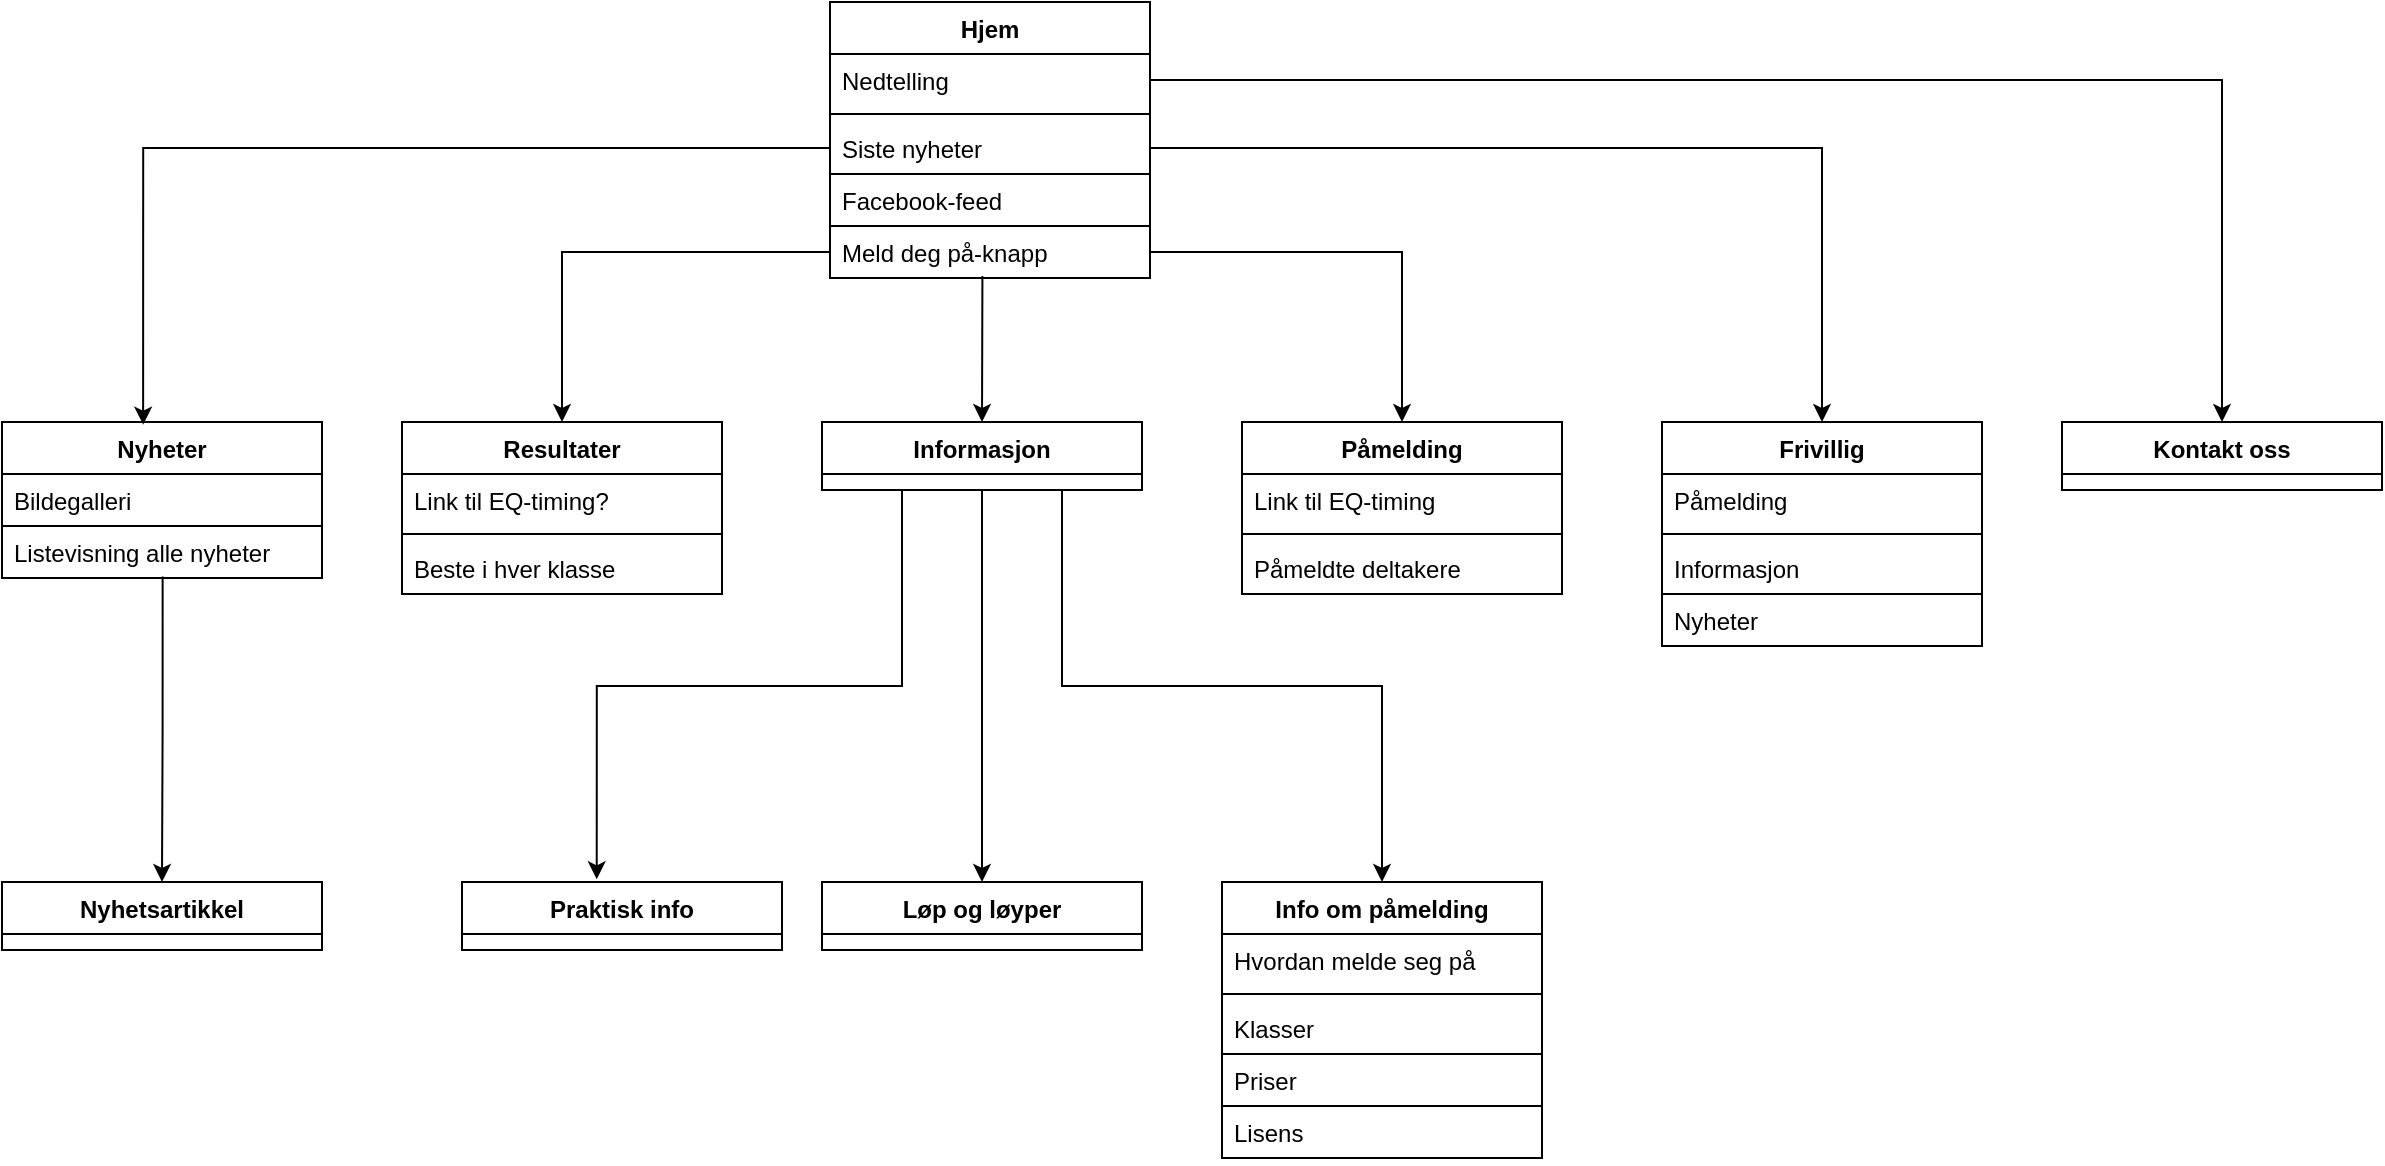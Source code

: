 <mxfile version="14.0.1" type="github">
  <diagram id="HB0zmDzn8PzN4YRfiY-I" name="Page-1">
    <mxGraphModel dx="2048" dy="578" grid="1" gridSize="10" guides="1" tooltips="1" connect="1" arrows="1" fold="1" page="1" pageScale="1" pageWidth="827" pageHeight="1169" math="0" shadow="0">
      <root>
        <mxCell id="0" />
        <mxCell id="1" parent="0" />
        <mxCell id="Fa52Ynr5WljQ3uTiB2kK-2" value="Hjem" style="swimlane;fontStyle=1;align=center;verticalAlign=top;childLayout=stackLayout;horizontal=1;startSize=26;horizontalStack=0;resizeParent=1;resizeParentMax=0;resizeLast=0;collapsible=1;marginBottom=0;" vertex="1" parent="1">
          <mxGeometry x="334" y="390" width="160" height="138" as="geometry" />
        </mxCell>
        <mxCell id="Fa52Ynr5WljQ3uTiB2kK-3" value="Nedtelling" style="text;strokeColor=none;fillColor=none;align=left;verticalAlign=top;spacingLeft=4;spacingRight=4;overflow=hidden;rotatable=0;points=[[0,0.5],[1,0.5]];portConstraint=eastwest;" vertex="1" parent="Fa52Ynr5WljQ3uTiB2kK-2">
          <mxGeometry y="26" width="160" height="26" as="geometry" />
        </mxCell>
        <mxCell id="Fa52Ynr5WljQ3uTiB2kK-4" value="" style="line;strokeWidth=1;fillColor=none;align=left;verticalAlign=middle;spacingTop=-1;spacingLeft=3;spacingRight=3;rotatable=0;labelPosition=right;points=[];portConstraint=eastwest;" vertex="1" parent="Fa52Ynr5WljQ3uTiB2kK-2">
          <mxGeometry y="52" width="160" height="8" as="geometry" />
        </mxCell>
        <mxCell id="Fa52Ynr5WljQ3uTiB2kK-5" value="Siste nyheter" style="text;strokeColor=none;fillColor=none;align=left;verticalAlign=top;spacingLeft=4;spacingRight=4;overflow=hidden;rotatable=0;points=[[0,0.5],[1,0.5]];portConstraint=eastwest;" vertex="1" parent="Fa52Ynr5WljQ3uTiB2kK-2">
          <mxGeometry y="60" width="160" height="26" as="geometry" />
        </mxCell>
        <mxCell id="Fa52Ynr5WljQ3uTiB2kK-6" value="Facebook-feed" style="text;fillColor=none;align=left;verticalAlign=top;spacingLeft=4;spacingRight=4;overflow=hidden;rotatable=0;points=[[0,0.5],[1,0.5]];portConstraint=eastwest;strokeColor=#000000;" vertex="1" parent="Fa52Ynr5WljQ3uTiB2kK-2">
          <mxGeometry y="86" width="160" height="26" as="geometry" />
        </mxCell>
        <mxCell id="Fa52Ynr5WljQ3uTiB2kK-7" value="Meld deg på-knapp" style="text;fillColor=none;align=left;verticalAlign=top;spacingLeft=4;spacingRight=4;overflow=hidden;rotatable=0;points=[[0,0.5],[1,0.5]];portConstraint=eastwest;strokeColor=#000000;" vertex="1" parent="Fa52Ynr5WljQ3uTiB2kK-2">
          <mxGeometry y="112" width="160" height="26" as="geometry" />
        </mxCell>
        <mxCell id="Fa52Ynr5WljQ3uTiB2kK-8" value="Resultater" style="swimlane;fontStyle=1;align=center;verticalAlign=top;childLayout=stackLayout;horizontal=1;startSize=26;horizontalStack=0;resizeParent=1;resizeParentMax=0;resizeLast=0;collapsible=1;marginBottom=0;strokeColor=#000000;" vertex="1" parent="1">
          <mxGeometry x="120" y="600" width="160" height="86" as="geometry" />
        </mxCell>
        <mxCell id="Fa52Ynr5WljQ3uTiB2kK-9" value="Link til EQ-timing?" style="text;strokeColor=none;fillColor=none;align=left;verticalAlign=top;spacingLeft=4;spacingRight=4;overflow=hidden;rotatable=0;points=[[0,0.5],[1,0.5]];portConstraint=eastwest;" vertex="1" parent="Fa52Ynr5WljQ3uTiB2kK-8">
          <mxGeometry y="26" width="160" height="26" as="geometry" />
        </mxCell>
        <mxCell id="Fa52Ynr5WljQ3uTiB2kK-10" value="" style="line;strokeWidth=1;fillColor=none;align=left;verticalAlign=middle;spacingTop=-1;spacingLeft=3;spacingRight=3;rotatable=0;labelPosition=right;points=[];portConstraint=eastwest;" vertex="1" parent="Fa52Ynr5WljQ3uTiB2kK-8">
          <mxGeometry y="52" width="160" height="8" as="geometry" />
        </mxCell>
        <mxCell id="Fa52Ynr5WljQ3uTiB2kK-11" value="Beste i hver klasse" style="text;strokeColor=none;fillColor=none;align=left;verticalAlign=top;spacingLeft=4;spacingRight=4;overflow=hidden;rotatable=0;points=[[0,0.5],[1,0.5]];portConstraint=eastwest;" vertex="1" parent="Fa52Ynr5WljQ3uTiB2kK-8">
          <mxGeometry y="60" width="160" height="26" as="geometry" />
        </mxCell>
        <mxCell id="Fa52Ynr5WljQ3uTiB2kK-67" style="edgeStyle=orthogonalEdgeStyle;rounded=0;orthogonalLoop=1;jettySize=auto;html=1;exitX=0.5;exitY=1;exitDx=0;exitDy=0;entryX=0.5;entryY=0;entryDx=0;entryDy=0;" edge="1" parent="1" source="Fa52Ynr5WljQ3uTiB2kK-12" target="Fa52Ynr5WljQ3uTiB2kK-46">
          <mxGeometry relative="1" as="geometry" />
        </mxCell>
        <mxCell id="Fa52Ynr5WljQ3uTiB2kK-68" style="edgeStyle=orthogonalEdgeStyle;rounded=0;orthogonalLoop=1;jettySize=auto;html=1;exitX=0.25;exitY=1;exitDx=0;exitDy=0;entryX=0.421;entryY=-0.04;entryDx=0;entryDy=0;entryPerimeter=0;" edge="1" parent="1" source="Fa52Ynr5WljQ3uTiB2kK-12" target="Fa52Ynr5WljQ3uTiB2kK-47">
          <mxGeometry relative="1" as="geometry" />
        </mxCell>
        <mxCell id="Fa52Ynr5WljQ3uTiB2kK-69" style="edgeStyle=orthogonalEdgeStyle;rounded=0;orthogonalLoop=1;jettySize=auto;html=1;exitX=0.75;exitY=1;exitDx=0;exitDy=0;entryX=0.5;entryY=0;entryDx=0;entryDy=0;" edge="1" parent="1" source="Fa52Ynr5WljQ3uTiB2kK-12" target="Fa52Ynr5WljQ3uTiB2kK-53">
          <mxGeometry relative="1" as="geometry" />
        </mxCell>
        <mxCell id="Fa52Ynr5WljQ3uTiB2kK-12" value="Informasjon" style="swimlane;fontStyle=1;align=center;verticalAlign=top;childLayout=stackLayout;horizontal=1;startSize=26;horizontalStack=0;resizeParent=1;resizeParentMax=0;resizeLast=0;collapsible=1;marginBottom=0;strokeColor=#000000;" vertex="1" parent="1">
          <mxGeometry x="330" y="600" width="160" height="34" as="geometry" />
        </mxCell>
        <mxCell id="Fa52Ynr5WljQ3uTiB2kK-16" value="Påmelding" style="swimlane;fontStyle=1;align=center;verticalAlign=top;childLayout=stackLayout;horizontal=1;startSize=26;horizontalStack=0;resizeParent=1;resizeParentMax=0;resizeLast=0;collapsible=1;marginBottom=0;strokeColor=#000000;" vertex="1" parent="1">
          <mxGeometry x="540" y="600" width="160" height="86" as="geometry" />
        </mxCell>
        <mxCell id="Fa52Ynr5WljQ3uTiB2kK-17" value="Link til EQ-timing" style="text;strokeColor=none;fillColor=none;align=left;verticalAlign=top;spacingLeft=4;spacingRight=4;overflow=hidden;rotatable=0;points=[[0,0.5],[1,0.5]];portConstraint=eastwest;" vertex="1" parent="Fa52Ynr5WljQ3uTiB2kK-16">
          <mxGeometry y="26" width="160" height="26" as="geometry" />
        </mxCell>
        <mxCell id="Fa52Ynr5WljQ3uTiB2kK-18" value="" style="line;strokeWidth=1;fillColor=none;align=left;verticalAlign=middle;spacingTop=-1;spacingLeft=3;spacingRight=3;rotatable=0;labelPosition=right;points=[];portConstraint=eastwest;" vertex="1" parent="Fa52Ynr5WljQ3uTiB2kK-16">
          <mxGeometry y="52" width="160" height="8" as="geometry" />
        </mxCell>
        <mxCell id="Fa52Ynr5WljQ3uTiB2kK-19" value="Påmeldte deltakere" style="text;strokeColor=none;fillColor=none;align=left;verticalAlign=top;spacingLeft=4;spacingRight=4;overflow=hidden;rotatable=0;points=[[0,0.5],[1,0.5]];portConstraint=eastwest;" vertex="1" parent="Fa52Ynr5WljQ3uTiB2kK-16">
          <mxGeometry y="60" width="160" height="26" as="geometry" />
        </mxCell>
        <mxCell id="Fa52Ynr5WljQ3uTiB2kK-20" value="Nyheter" style="swimlane;fontStyle=1;align=center;verticalAlign=top;childLayout=stackLayout;horizontal=1;startSize=26;horizontalStack=0;resizeParent=1;resizeParentMax=0;resizeLast=0;collapsible=1;marginBottom=0;strokeColor=#000000;" vertex="1" parent="1">
          <mxGeometry x="-80" y="600" width="160" height="78" as="geometry" />
        </mxCell>
        <mxCell id="Fa52Ynr5WljQ3uTiB2kK-72" value="Bildegalleri" style="text;strokeColor=none;fillColor=none;align=left;verticalAlign=top;spacingLeft=4;spacingRight=4;overflow=hidden;rotatable=0;points=[[0,0.5],[1,0.5]];portConstraint=eastwest;" vertex="1" parent="Fa52Ynr5WljQ3uTiB2kK-20">
          <mxGeometry y="26" width="160" height="26" as="geometry" />
        </mxCell>
        <mxCell id="Fa52Ynr5WljQ3uTiB2kK-21" value="Listevisning alle nyheter" style="text;fillColor=none;align=left;verticalAlign=top;spacingLeft=4;spacingRight=4;overflow=hidden;rotatable=0;points=[[0,0.5],[1,0.5]];portConstraint=eastwest;strokeColor=#000000;" vertex="1" parent="Fa52Ynr5WljQ3uTiB2kK-20">
          <mxGeometry y="52" width="160" height="26" as="geometry" />
        </mxCell>
        <mxCell id="Fa52Ynr5WljQ3uTiB2kK-36" value="Kontakt oss" style="swimlane;fontStyle=1;align=center;verticalAlign=top;childLayout=stackLayout;horizontal=1;startSize=26;horizontalStack=0;resizeParent=1;resizeParentMax=0;resizeLast=0;collapsible=1;marginBottom=0;strokeColor=#000000;" vertex="1" parent="1">
          <mxGeometry x="950" y="600" width="160" height="34" as="geometry" />
        </mxCell>
        <mxCell id="Fa52Ynr5WljQ3uTiB2kK-37" value="Frivillig" style="swimlane;fontStyle=1;align=center;verticalAlign=top;childLayout=stackLayout;horizontal=1;startSize=26;horizontalStack=0;resizeParent=1;resizeParentMax=0;resizeLast=0;collapsible=1;marginBottom=0;strokeColor=#000000;" vertex="1" parent="1">
          <mxGeometry x="750" y="600" width="160" height="112" as="geometry" />
        </mxCell>
        <mxCell id="Fa52Ynr5WljQ3uTiB2kK-38" value="Påmelding" style="text;strokeColor=none;fillColor=none;align=left;verticalAlign=top;spacingLeft=4;spacingRight=4;overflow=hidden;rotatable=0;points=[[0,0.5],[1,0.5]];portConstraint=eastwest;" vertex="1" parent="Fa52Ynr5WljQ3uTiB2kK-37">
          <mxGeometry y="26" width="160" height="26" as="geometry" />
        </mxCell>
        <mxCell id="Fa52Ynr5WljQ3uTiB2kK-39" value="" style="line;strokeWidth=1;fillColor=none;align=left;verticalAlign=middle;spacingTop=-1;spacingLeft=3;spacingRight=3;rotatable=0;labelPosition=right;points=[];portConstraint=eastwest;" vertex="1" parent="Fa52Ynr5WljQ3uTiB2kK-37">
          <mxGeometry y="52" width="160" height="8" as="geometry" />
        </mxCell>
        <mxCell id="Fa52Ynr5WljQ3uTiB2kK-40" value="Informasjon" style="text;strokeColor=none;fillColor=none;align=left;verticalAlign=top;spacingLeft=4;spacingRight=4;overflow=hidden;rotatable=0;points=[[0,0.5],[1,0.5]];portConstraint=eastwest;" vertex="1" parent="Fa52Ynr5WljQ3uTiB2kK-37">
          <mxGeometry y="60" width="160" height="26" as="geometry" />
        </mxCell>
        <mxCell id="Fa52Ynr5WljQ3uTiB2kK-41" value="Nyheter" style="text;fillColor=none;align=left;verticalAlign=top;spacingLeft=4;spacingRight=4;overflow=hidden;rotatable=0;points=[[0,0.5],[1,0.5]];portConstraint=eastwest;strokeColor=#000000;" vertex="1" parent="Fa52Ynr5WljQ3uTiB2kK-37">
          <mxGeometry y="86" width="160" height="26" as="geometry" />
        </mxCell>
        <mxCell id="Fa52Ynr5WljQ3uTiB2kK-46" value="Løp og løyper" style="swimlane;fontStyle=1;align=center;verticalAlign=top;childLayout=stackLayout;horizontal=1;startSize=26;horizontalStack=0;resizeParent=1;resizeParentMax=0;resizeLast=0;collapsible=1;marginBottom=0;strokeColor=#000000;" vertex="1" parent="1">
          <mxGeometry x="330" y="830" width="160" height="34" as="geometry" />
        </mxCell>
        <mxCell id="Fa52Ynr5WljQ3uTiB2kK-47" value="Praktisk info" style="swimlane;fontStyle=1;align=center;verticalAlign=top;childLayout=stackLayout;horizontal=1;startSize=26;horizontalStack=0;resizeParent=1;resizeParentMax=0;resizeLast=0;collapsible=1;marginBottom=0;strokeColor=#000000;" vertex="1" parent="1">
          <mxGeometry x="150" y="830" width="160" height="34" as="geometry" />
        </mxCell>
        <mxCell id="Fa52Ynr5WljQ3uTiB2kK-53" value="Info om påmelding" style="swimlane;fontStyle=1;align=center;verticalAlign=top;childLayout=stackLayout;horizontal=1;startSize=26;horizontalStack=0;resizeParent=1;resizeParentMax=0;resizeLast=0;collapsible=1;marginBottom=0;strokeColor=#000000;" vertex="1" parent="1">
          <mxGeometry x="530" y="830" width="160" height="138" as="geometry" />
        </mxCell>
        <mxCell id="Fa52Ynr5WljQ3uTiB2kK-54" value="Hvordan melde seg på" style="text;strokeColor=none;fillColor=none;align=left;verticalAlign=top;spacingLeft=4;spacingRight=4;overflow=hidden;rotatable=0;points=[[0,0.5],[1,0.5]];portConstraint=eastwest;" vertex="1" parent="Fa52Ynr5WljQ3uTiB2kK-53">
          <mxGeometry y="26" width="160" height="26" as="geometry" />
        </mxCell>
        <mxCell id="Fa52Ynr5WljQ3uTiB2kK-55" value="" style="line;strokeWidth=1;fillColor=none;align=left;verticalAlign=middle;spacingTop=-1;spacingLeft=3;spacingRight=3;rotatable=0;labelPosition=right;points=[];portConstraint=eastwest;" vertex="1" parent="Fa52Ynr5WljQ3uTiB2kK-53">
          <mxGeometry y="52" width="160" height="8" as="geometry" />
        </mxCell>
        <mxCell id="Fa52Ynr5WljQ3uTiB2kK-56" value="Klasser" style="text;strokeColor=none;fillColor=none;align=left;verticalAlign=top;spacingLeft=4;spacingRight=4;overflow=hidden;rotatable=0;points=[[0,0.5],[1,0.5]];portConstraint=eastwest;" vertex="1" parent="Fa52Ynr5WljQ3uTiB2kK-53">
          <mxGeometry y="60" width="160" height="26" as="geometry" />
        </mxCell>
        <mxCell id="Fa52Ynr5WljQ3uTiB2kK-57" value="Priser" style="text;fillColor=none;align=left;verticalAlign=top;spacingLeft=4;spacingRight=4;overflow=hidden;rotatable=0;points=[[0,0.5],[1,0.5]];portConstraint=eastwest;strokeColor=#000000;" vertex="1" parent="Fa52Ynr5WljQ3uTiB2kK-53">
          <mxGeometry y="86" width="160" height="26" as="geometry" />
        </mxCell>
        <mxCell id="Fa52Ynr5WljQ3uTiB2kK-58" value="Lisens" style="text;strokeColor=none;fillColor=none;align=left;verticalAlign=top;spacingLeft=4;spacingRight=4;overflow=hidden;rotatable=0;points=[[0,0.5],[1,0.5]];portConstraint=eastwest;" vertex="1" parent="Fa52Ynr5WljQ3uTiB2kK-53">
          <mxGeometry y="112" width="160" height="26" as="geometry" />
        </mxCell>
        <mxCell id="Fa52Ynr5WljQ3uTiB2kK-61" style="edgeStyle=orthogonalEdgeStyle;rounded=0;orthogonalLoop=1;jettySize=auto;html=1;entryX=0.5;entryY=0;entryDx=0;entryDy=0;exitX=0.476;exitY=0.964;exitDx=0;exitDy=0;exitPerimeter=0;" edge="1" parent="1" source="Fa52Ynr5WljQ3uTiB2kK-7" target="Fa52Ynr5WljQ3uTiB2kK-12">
          <mxGeometry relative="1" as="geometry">
            <mxPoint x="410" y="530" as="sourcePoint" />
            <Array as="points">
              <mxPoint x="410" y="530" />
            </Array>
          </mxGeometry>
        </mxCell>
        <mxCell id="Fa52Ynr5WljQ3uTiB2kK-62" style="edgeStyle=orthogonalEdgeStyle;rounded=0;orthogonalLoop=1;jettySize=auto;html=1;exitX=0;exitY=0.5;exitDx=0;exitDy=0;entryX=0.5;entryY=0;entryDx=0;entryDy=0;" edge="1" parent="1" source="Fa52Ynr5WljQ3uTiB2kK-7" target="Fa52Ynr5WljQ3uTiB2kK-8">
          <mxGeometry relative="1" as="geometry" />
        </mxCell>
        <mxCell id="Fa52Ynr5WljQ3uTiB2kK-63" style="edgeStyle=orthogonalEdgeStyle;rounded=0;orthogonalLoop=1;jettySize=auto;html=1;exitX=1;exitY=0.5;exitDx=0;exitDy=0;entryX=0.5;entryY=0;entryDx=0;entryDy=0;" edge="1" parent="1" source="Fa52Ynr5WljQ3uTiB2kK-7" target="Fa52Ynr5WljQ3uTiB2kK-16">
          <mxGeometry relative="1" as="geometry" />
        </mxCell>
        <mxCell id="Fa52Ynr5WljQ3uTiB2kK-64" style="edgeStyle=orthogonalEdgeStyle;rounded=0;orthogonalLoop=1;jettySize=auto;html=1;exitX=0;exitY=0.5;exitDx=0;exitDy=0;entryX=0.441;entryY=0.017;entryDx=0;entryDy=0;entryPerimeter=0;" edge="1" parent="1" source="Fa52Ynr5WljQ3uTiB2kK-5" target="Fa52Ynr5WljQ3uTiB2kK-20">
          <mxGeometry relative="1" as="geometry" />
        </mxCell>
        <mxCell id="Fa52Ynr5WljQ3uTiB2kK-65" style="edgeStyle=orthogonalEdgeStyle;rounded=0;orthogonalLoop=1;jettySize=auto;html=1;exitX=1;exitY=0.5;exitDx=0;exitDy=0;entryX=0.5;entryY=0;entryDx=0;entryDy=0;" edge="1" parent="1" source="Fa52Ynr5WljQ3uTiB2kK-5" target="Fa52Ynr5WljQ3uTiB2kK-37">
          <mxGeometry relative="1" as="geometry" />
        </mxCell>
        <mxCell id="Fa52Ynr5WljQ3uTiB2kK-66" style="edgeStyle=orthogonalEdgeStyle;rounded=0;orthogonalLoop=1;jettySize=auto;html=1;exitX=1;exitY=0.5;exitDx=0;exitDy=0;entryX=0.5;entryY=0;entryDx=0;entryDy=0;" edge="1" parent="1" source="Fa52Ynr5WljQ3uTiB2kK-3" target="Fa52Ynr5WljQ3uTiB2kK-36">
          <mxGeometry relative="1" as="geometry" />
        </mxCell>
        <mxCell id="Fa52Ynr5WljQ3uTiB2kK-70" value="Nyhetsartikkel" style="swimlane;fontStyle=1;align=center;verticalAlign=top;childLayout=stackLayout;horizontal=1;startSize=26;horizontalStack=0;resizeParent=1;resizeParentMax=0;resizeLast=0;collapsible=1;marginBottom=0;strokeColor=#000000;" vertex="1" parent="1">
          <mxGeometry x="-80" y="830" width="160" height="34" as="geometry" />
        </mxCell>
        <mxCell id="Fa52Ynr5WljQ3uTiB2kK-71" style="edgeStyle=orthogonalEdgeStyle;rounded=0;orthogonalLoop=1;jettySize=auto;html=1;exitX=0.502;exitY=0.971;exitDx=0;exitDy=0;entryX=0.5;entryY=0;entryDx=0;entryDy=0;exitPerimeter=0;" edge="1" parent="1" source="Fa52Ynr5WljQ3uTiB2kK-21" target="Fa52Ynr5WljQ3uTiB2kK-70">
          <mxGeometry relative="1" as="geometry" />
        </mxCell>
      </root>
    </mxGraphModel>
  </diagram>
</mxfile>
